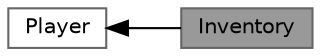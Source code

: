 digraph "Inventory"
{
 // LATEX_PDF_SIZE
  bgcolor="transparent";
  edge [fontname=Helvetica,fontsize=10,labelfontname=Helvetica,labelfontsize=10];
  node [fontname=Helvetica,fontsize=10,shape=box,height=0.2,width=0.4];
  rankdir=LR;
  Node1 [id="Node000001",label="Inventory",height=0.2,width=0.4,color="gray40", fillcolor="grey60", style="filled", fontcolor="black",tooltip=" "];
  Node2 [id="Node000002",label="Player",height=0.2,width=0.4,color="grey40", fillcolor="white", style="filled",URL="$group___player.html",tooltip=" "];
  Node2->Node1 [shape=plaintext, dir="back", style="solid"];
}
